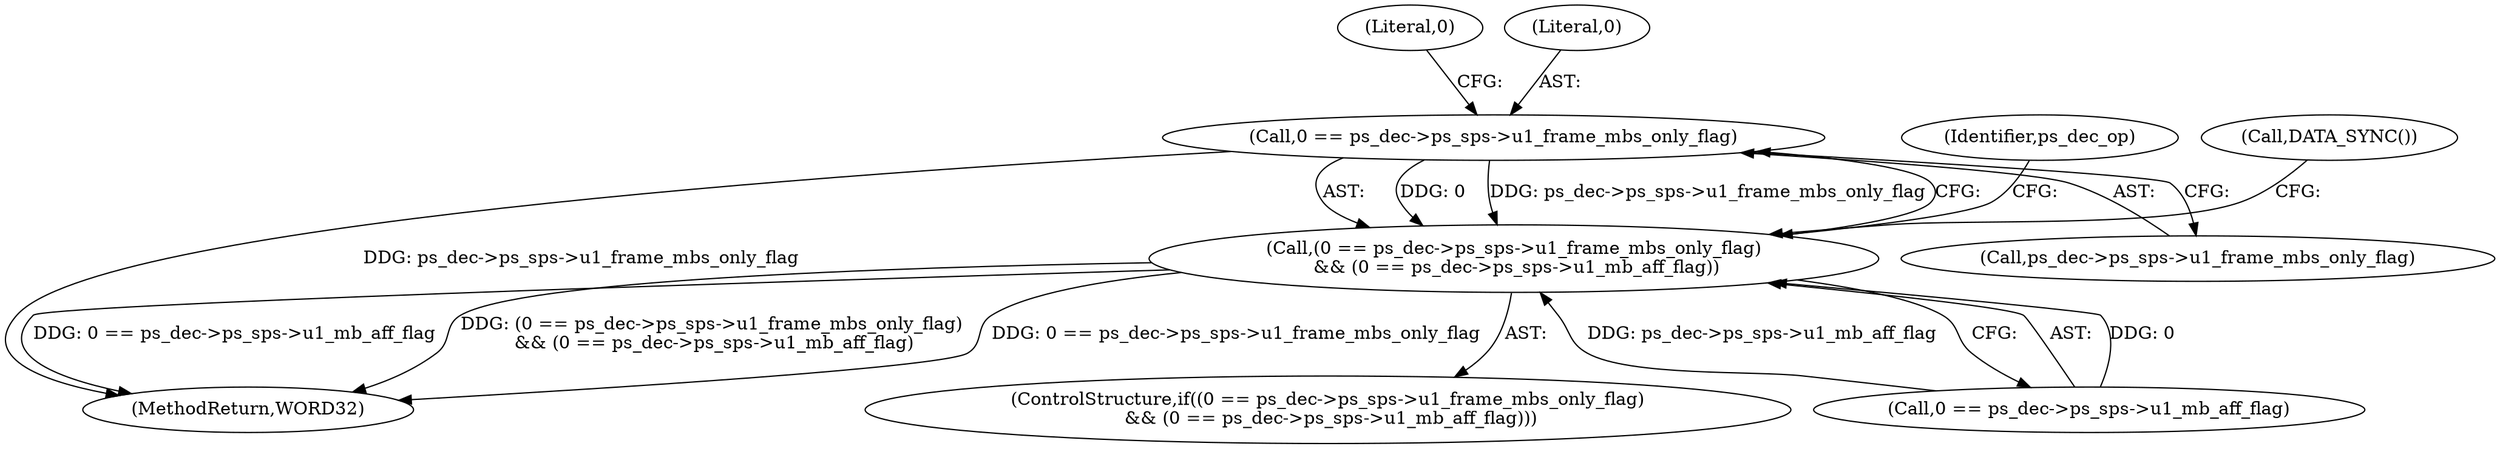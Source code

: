 digraph "0_Android_a78887bcffbc2995cf9ed72e0697acf560875e9e@pointer" {
"1002102" [label="(Call,0 == ps_dec->ps_sps->u1_frame_mbs_only_flag)"];
"1002101" [label="(Call,(0 == ps_dec->ps_sps->u1_frame_mbs_only_flag)\n && (0 == ps_dec->ps_sps->u1_mb_aff_flag))"];
"1002118" [label="(Identifier,ps_dec_op)"];
"1002101" [label="(Call,(0 == ps_dec->ps_sps->u1_frame_mbs_only_flag)\n && (0 == ps_dec->ps_sps->u1_mb_aff_flag))"];
"1002129" [label="(MethodReturn,WORD32)"];
"1002110" [label="(Literal,0)"];
"1002103" [label="(Literal,0)"];
"1002104" [label="(Call,ps_dec->ps_sps->u1_frame_mbs_only_flag)"];
"1002100" [label="(ControlStructure,if((0 == ps_dec->ps_sps->u1_frame_mbs_only_flag)\n && (0 == ps_dec->ps_sps->u1_mb_aff_flag)))"];
"1002121" [label="(Call,DATA_SYNC())"];
"1002102" [label="(Call,0 == ps_dec->ps_sps->u1_frame_mbs_only_flag)"];
"1002109" [label="(Call,0 == ps_dec->ps_sps->u1_mb_aff_flag)"];
"1002102" -> "1002101"  [label="AST: "];
"1002102" -> "1002104"  [label="CFG: "];
"1002103" -> "1002102"  [label="AST: "];
"1002104" -> "1002102"  [label="AST: "];
"1002110" -> "1002102"  [label="CFG: "];
"1002101" -> "1002102"  [label="CFG: "];
"1002102" -> "1002129"  [label="DDG: ps_dec->ps_sps->u1_frame_mbs_only_flag"];
"1002102" -> "1002101"  [label="DDG: 0"];
"1002102" -> "1002101"  [label="DDG: ps_dec->ps_sps->u1_frame_mbs_only_flag"];
"1002101" -> "1002100"  [label="AST: "];
"1002101" -> "1002109"  [label="CFG: "];
"1002109" -> "1002101"  [label="AST: "];
"1002118" -> "1002101"  [label="CFG: "];
"1002121" -> "1002101"  [label="CFG: "];
"1002101" -> "1002129"  [label="DDG: 0 == ps_dec->ps_sps->u1_frame_mbs_only_flag"];
"1002101" -> "1002129"  [label="DDG: 0 == ps_dec->ps_sps->u1_mb_aff_flag"];
"1002101" -> "1002129"  [label="DDG: (0 == ps_dec->ps_sps->u1_frame_mbs_only_flag)\n && (0 == ps_dec->ps_sps->u1_mb_aff_flag)"];
"1002109" -> "1002101"  [label="DDG: 0"];
"1002109" -> "1002101"  [label="DDG: ps_dec->ps_sps->u1_mb_aff_flag"];
}
